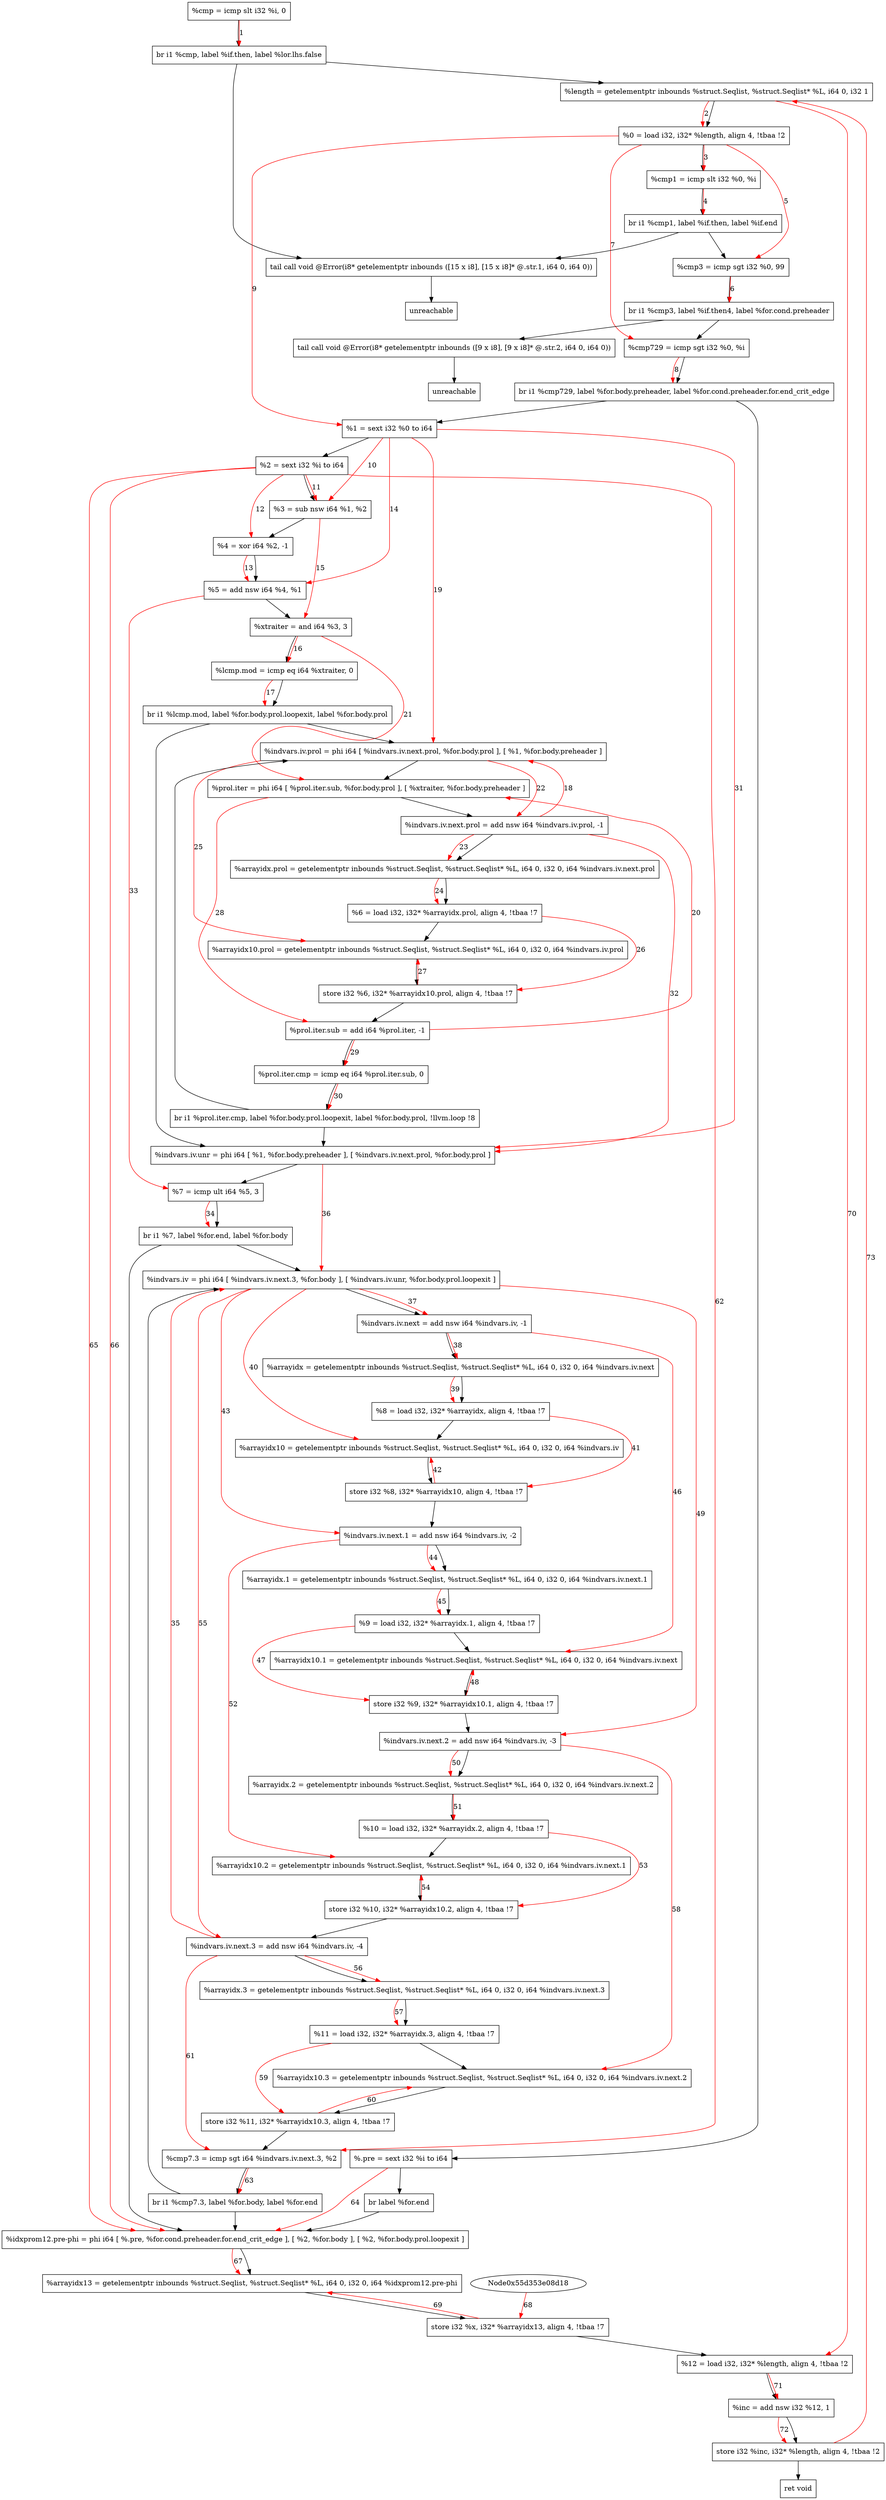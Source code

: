 digraph "CDFG for'InsertList' function" {
	Node0x55d353e08f10[shape=record, label="  %cmp = icmp slt i32 %i, 0"]
	Node0x55d353d9e348[shape=record, label="  br i1 %cmp, label %if.then, label %lor.lhs.false"]
	Node0x55d353e090a8[shape=record, label="  %length = getelementptr inbounds %struct.Seqlist, %struct.Seqlist* %L, i64 0, i32 1"]
	Node0x55d353e07ce8[shape=record, label="  %0 = load i32, i32* %length, align 4, !tbaa !2"]
	Node0x55d353e0a020[shape=record, label="  %cmp1 = icmp slt i32 %0, %i"]
	Node0x55d353d9e588[shape=record, label="  br i1 %cmp1, label %if.then, label %if.end"]
	Node0x55d353e0a220[shape=record, label="  tail call void @Error(i8* getelementptr inbounds ([15 x i8], [15 x i8]* @.str.1, i64 0, i64 0))"]
	Node0x55d353e0a2c0[shape=record, label="  unreachable"]
	Node0x55d353e0a360[shape=record, label="  %cmp3 = icmp sgt i32 %0, 99"]
	Node0x55d353e0a6d8[shape=record, label="  br i1 %cmp3, label %if.then4, label %for.cond.preheader"]
	Node0x55d353e0a780[shape=record, label="  %cmp729 = icmp sgt i32 %0, %i"]
	Node0x55d353e0a9c8[shape=record, label="  br i1 %cmp729, label %for.body.preheader, label %for.cond.preheader.for.end_crit_edge"]
	Node0x55d353e0a908[shape=record, label="  %.pre = sext i32 %i to i64"]
	Node0x55d353e0ab18[shape=record, label="  br label %for.end"]
	Node0x55d353e087f8[shape=record, label="  %1 = sext i32 %0 to i64"]
	Node0x55d353e0ab78[shape=record, label="  %2 = sext i32 %i to i64"]
	Node0x55d353e0abf0[shape=record, label="  %3 = sub nsw i64 %1, %2"]
	Node0x55d353e0ac60[shape=record, label="  %4 = xor i64 %2, -1"]
	Node0x55d353e0ad20[shape=record, label="  %5 = add nsw i64 %4, %1"]
	Node0x55d353e0ad90[shape=record, label="  %xtraiter = and i64 %3, 3"]
	Node0x55d353e0ae30[shape=record, label="  %lcmp.mod = icmp eq i64 %xtraiter, 0"]
	Node0x55d353e0b0a8[shape=record, label="  br i1 %lcmp.mod, label %for.body.prol.loopexit, label %for.body.prol"]
	Node0x55d353e0b188[shape=record, label="  %indvars.iv.prol = phi i64 [ %indvars.iv.next.prol, %for.body.prol ], [ %1, %for.body.preheader ]"]
	Node0x55d353e0b318[shape=record, label="  %prol.iter = phi i64 [ %prol.iter.sub, %for.body.prol ], [ %xtraiter, %for.body.preheader ]"]
	Node0x55d353e0b410[shape=record, label="  %indvars.iv.next.prol = add nsw i64 %indvars.iv.prol, -1"]
	Node0x55d353e0b7d0[shape=record, label="  %arrayidx.prol = getelementptr inbounds %struct.Seqlist, %struct.Seqlist* %L, i64 0, i32 0, i64 %indvars.iv.next.prol"]
	Node0x55d353e0b018[shape=record, label="  %6 = load i32, i32* %arrayidx.prol, align 4, !tbaa !7"]
	Node0x55d353e0b990[shape=record, label="  %arrayidx10.prol = getelementptr inbounds %struct.Seqlist, %struct.Seqlist* %L, i64 0, i32 0, i64 %indvars.iv.prol"]
	Node0x55d353e0ba40[shape=record, label="  store i32 %6, i32* %arrayidx10.prol, align 4, !tbaa !7"]
	Node0x55d353e0c0d0[shape=record, label="  %prol.iter.sub = add i64 %prol.iter, -1"]
	Node0x55d353e0c140[shape=record, label="  %prol.iter.cmp = icmp eq i64 %prol.iter.sub, 0"]
	Node0x55d353e0c1f8[shape=record, label="  br i1 %prol.iter.cmp, label %for.body.prol.loopexit, label %for.body.prol, !llvm.loop !8"]
	Node0x55d353e0c378[shape=record, label="  %indvars.iv.unr = phi i64 [ %1, %for.body.preheader ], [ %indvars.iv.next.prol, %for.body.prol ]"]
	Node0x55d353e0c440[shape=record, label="  %7 = icmp ult i64 %5, 3"]
	Node0x55d353e0c518[shape=record, label="  br i1 %7, label %for.end, label %for.body"]
	Node0x55d353e0c610[shape=record, label="  tail call void @Error(i8* getelementptr inbounds ([9 x i8], [9 x i8]* @.str.2, i64 0, i64 0))"]
	Node0x55d353e0c6b0[shape=record, label="  unreachable"]
	Node0x55d353e0c788[shape=record, label="  %indvars.iv = phi i64 [ %indvars.iv.next.3, %for.body ], [ %indvars.iv.unr, %for.body.prol.loopexit ]"]
	Node0x55d353e0c850[shape=record, label="  %indvars.iv.next = add nsw i64 %indvars.iv, -1"]
	Node0x55d353e0c920[shape=record, label="  %arrayidx = getelementptr inbounds %struct.Seqlist, %struct.Seqlist* %L, i64 0, i32 0, i64 %indvars.iv.next"]
	Node0x55d353e0a108[shape=record, label="  %8 = load i32, i32* %arrayidx, align 4, !tbaa !7"]
	Node0x55d353e0ca60[shape=record, label="  %arrayidx10 = getelementptr inbounds %struct.Seqlist, %struct.Seqlist* %L, i64 0, i32 0, i64 %indvars.iv"]
	Node0x55d353e0d320[shape=record, label="  store i32 %8, i32* %arrayidx10, align 4, !tbaa !7"]
	Node0x55d353e0d400[shape=record, label="  %indvars.iv.next.1 = add nsw i64 %indvars.iv, -2"]
	Node0x55d353e0d530[shape=record, label="  %arrayidx.1 = getelementptr inbounds %struct.Seqlist, %struct.Seqlist* %L, i64 0, i32 0, i64 %indvars.iv.next.1"]
	Node0x55d353e0b268[shape=record, label="  %9 = load i32, i32* %arrayidx.1, align 4, !tbaa !7"]
	Node0x55d353e0d5e0[shape=record, label="  %arrayidx10.1 = getelementptr inbounds %struct.Seqlist, %struct.Seqlist* %L, i64 0, i32 0, i64 %indvars.iv.next"]
	Node0x55d353e0d660[shape=record, label="  store i32 %9, i32* %arrayidx10.1, align 4, !tbaa !7"]
	Node0x55d353e0d710[shape=record, label="  %indvars.iv.next.2 = add nsw i64 %indvars.iv, -3"]
	Node0x55d353e0d840[shape=record, label="  %arrayidx.2 = getelementptr inbounds %struct.Seqlist, %struct.Seqlist* %L, i64 0, i32 0, i64 %indvars.iv.next.2"]
	Node0x55d353e0d8a8[shape=record, label="  %10 = load i32, i32* %arrayidx.2, align 4, !tbaa !7"]
	Node0x55d353e0d980[shape=record, label="  %arrayidx10.2 = getelementptr inbounds %struct.Seqlist, %struct.Seqlist* %L, i64 0, i32 0, i64 %indvars.iv.next.1"]
	Node0x55d353e0da00[shape=record, label="  store i32 %10, i32* %arrayidx10.2, align 4, !tbaa !7"]
	Node0x55d353e0da80[shape=record, label="  %indvars.iv.next.3 = add nsw i64 %indvars.iv, -4"]
	Node0x55d353e0db50[shape=record, label="  %arrayidx.3 = getelementptr inbounds %struct.Seqlist, %struct.Seqlist* %L, i64 0, i32 0, i64 %indvars.iv.next.3"]
	Node0x55d353e0af68[shape=record, label="  %11 = load i32, i32* %arrayidx.3, align 4, !tbaa !7"]
	Node0x55d353e0dc30[shape=record, label="  %arrayidx10.3 = getelementptr inbounds %struct.Seqlist, %struct.Seqlist* %L, i64 0, i32 0, i64 %indvars.iv.next.2"]
	Node0x55d353e0dcb0[shape=record, label="  store i32 %11, i32* %arrayidx10.3, align 4, !tbaa !7"]
	Node0x55d353e0dd60[shape=record, label="  %cmp7.3 = icmp sgt i64 %indvars.iv.next.3, %2"]
	Node0x55d353e0dde8[shape=record, label="  br i1 %cmp7.3, label %for.body, label %for.end"]
	Node0x55d353e0aca8[shape=record, label="  %idxprom12.pre-phi = phi i64 [ %.pre, %for.cond.preheader.for.end_crit_edge ], [ %2, %for.body ], [ %2, %for.body.prol.loopexit ]"]
	Node0x55d353e0df30[shape=record, label="  %arrayidx13 = getelementptr inbounds %struct.Seqlist, %struct.Seqlist* %L, i64 0, i32 0, i64 %idxprom12.pre-phi"]
	Node0x55d353e0dfb0[shape=record, label="  store i32 %x, i32* %arrayidx13, align 4, !tbaa !7"]
	Node0x55d353e0aab8[shape=record, label="  %12 = load i32, i32* %length, align 4, !tbaa !2"]
	Node0x55d353e0e640[shape=record, label="  %inc = add nsw i32 %12, 1"]
	Node0x55d353e0e6d0[shape=record, label="  store i32 %inc, i32* %length, align 4, !tbaa !2"]
	Node0x55d353e0e720[shape=record, label="  ret void"]
	Node0x55d353e08f10 -> Node0x55d353d9e348
	Node0x55d353d9e348 -> Node0x55d353e0a220
	Node0x55d353d9e348 -> Node0x55d353e090a8
	Node0x55d353e090a8 -> Node0x55d353e07ce8
	Node0x55d353e07ce8 -> Node0x55d353e0a020
	Node0x55d353e0a020 -> Node0x55d353d9e588
	Node0x55d353d9e588 -> Node0x55d353e0a220
	Node0x55d353d9e588 -> Node0x55d353e0a360
	Node0x55d353e0a220 -> Node0x55d353e0a2c0
	Node0x55d353e0a360 -> Node0x55d353e0a6d8
	Node0x55d353e0a6d8 -> Node0x55d353e0c610
	Node0x55d353e0a6d8 -> Node0x55d353e0a780
	Node0x55d353e0a780 -> Node0x55d353e0a9c8
	Node0x55d353e0a9c8 -> Node0x55d353e087f8
	Node0x55d353e0a9c8 -> Node0x55d353e0a908
	Node0x55d353e0a908 -> Node0x55d353e0ab18
	Node0x55d353e0ab18 -> Node0x55d353e0aca8
	Node0x55d353e087f8 -> Node0x55d353e0ab78
	Node0x55d353e0ab78 -> Node0x55d353e0abf0
	Node0x55d353e0abf0 -> Node0x55d353e0ac60
	Node0x55d353e0ac60 -> Node0x55d353e0ad20
	Node0x55d353e0ad20 -> Node0x55d353e0ad90
	Node0x55d353e0ad90 -> Node0x55d353e0ae30
	Node0x55d353e0ae30 -> Node0x55d353e0b0a8
	Node0x55d353e0b0a8 -> Node0x55d353e0c378
	Node0x55d353e0b0a8 -> Node0x55d353e0b188
	Node0x55d353e0b188 -> Node0x55d353e0b318
	Node0x55d353e0b318 -> Node0x55d353e0b410
	Node0x55d353e0b410 -> Node0x55d353e0b7d0
	Node0x55d353e0b7d0 -> Node0x55d353e0b018
	Node0x55d353e0b018 -> Node0x55d353e0b990
	Node0x55d353e0b990 -> Node0x55d353e0ba40
	Node0x55d353e0ba40 -> Node0x55d353e0c0d0
	Node0x55d353e0c0d0 -> Node0x55d353e0c140
	Node0x55d353e0c140 -> Node0x55d353e0c1f8
	Node0x55d353e0c1f8 -> Node0x55d353e0c378
	Node0x55d353e0c1f8 -> Node0x55d353e0b188
	Node0x55d353e0c378 -> Node0x55d353e0c440
	Node0x55d353e0c440 -> Node0x55d353e0c518
	Node0x55d353e0c518 -> Node0x55d353e0aca8
	Node0x55d353e0c518 -> Node0x55d353e0c788
	Node0x55d353e0c610 -> Node0x55d353e0c6b0
	Node0x55d353e0c788 -> Node0x55d353e0c850
	Node0x55d353e0c850 -> Node0x55d353e0c920
	Node0x55d353e0c920 -> Node0x55d353e0a108
	Node0x55d353e0a108 -> Node0x55d353e0ca60
	Node0x55d353e0ca60 -> Node0x55d353e0d320
	Node0x55d353e0d320 -> Node0x55d353e0d400
	Node0x55d353e0d400 -> Node0x55d353e0d530
	Node0x55d353e0d530 -> Node0x55d353e0b268
	Node0x55d353e0b268 -> Node0x55d353e0d5e0
	Node0x55d353e0d5e0 -> Node0x55d353e0d660
	Node0x55d353e0d660 -> Node0x55d353e0d710
	Node0x55d353e0d710 -> Node0x55d353e0d840
	Node0x55d353e0d840 -> Node0x55d353e0d8a8
	Node0x55d353e0d8a8 -> Node0x55d353e0d980
	Node0x55d353e0d980 -> Node0x55d353e0da00
	Node0x55d353e0da00 -> Node0x55d353e0da80
	Node0x55d353e0da80 -> Node0x55d353e0db50
	Node0x55d353e0db50 -> Node0x55d353e0af68
	Node0x55d353e0af68 -> Node0x55d353e0dc30
	Node0x55d353e0dc30 -> Node0x55d353e0dcb0
	Node0x55d353e0dcb0 -> Node0x55d353e0dd60
	Node0x55d353e0dd60 -> Node0x55d353e0dde8
	Node0x55d353e0dde8 -> Node0x55d353e0c788
	Node0x55d353e0dde8 -> Node0x55d353e0aca8
	Node0x55d353e0aca8 -> Node0x55d353e0df30
	Node0x55d353e0df30 -> Node0x55d353e0dfb0
	Node0x55d353e0dfb0 -> Node0x55d353e0aab8
	Node0x55d353e0aab8 -> Node0x55d353e0e640
	Node0x55d353e0e640 -> Node0x55d353e0e6d0
	Node0x55d353e0e6d0 -> Node0x55d353e0e720
edge [color=red]
	Node0x55d353e08f10 -> Node0x55d353d9e348[label="1"]
	Node0x55d353e090a8 -> Node0x55d353e07ce8[label="2"]
	Node0x55d353e07ce8 -> Node0x55d353e0a020[label="3"]
	Node0x55d353e0a020 -> Node0x55d353d9e588[label="4"]
	Node0x55d353e07ce8 -> Node0x55d353e0a360[label="5"]
	Node0x55d353e0a360 -> Node0x55d353e0a6d8[label="6"]
	Node0x55d353e07ce8 -> Node0x55d353e0a780[label="7"]
	Node0x55d353e0a780 -> Node0x55d353e0a9c8[label="8"]
	Node0x55d353e07ce8 -> Node0x55d353e087f8[label="9"]
	Node0x55d353e087f8 -> Node0x55d353e0abf0[label="10"]
	Node0x55d353e0ab78 -> Node0x55d353e0abf0[label="11"]
	Node0x55d353e0ab78 -> Node0x55d353e0ac60[label="12"]
	Node0x55d353e0ac60 -> Node0x55d353e0ad20[label="13"]
	Node0x55d353e087f8 -> Node0x55d353e0ad20[label="14"]
	Node0x55d353e0abf0 -> Node0x55d353e0ad90[label="15"]
	Node0x55d353e0ad90 -> Node0x55d353e0ae30[label="16"]
	Node0x55d353e0ae30 -> Node0x55d353e0b0a8[label="17"]
	Node0x55d353e0b410 -> Node0x55d353e0b188[label="18"]
	Node0x55d353e087f8 -> Node0x55d353e0b188[label="19"]
	Node0x55d353e0c0d0 -> Node0x55d353e0b318[label="20"]
	Node0x55d353e0ad90 -> Node0x55d353e0b318[label="21"]
	Node0x55d353e0b188 -> Node0x55d353e0b410[label="22"]
	Node0x55d353e0b410 -> Node0x55d353e0b7d0[label="23"]
	Node0x55d353e0b7d0 -> Node0x55d353e0b018[label="24"]
	Node0x55d353e0b188 -> Node0x55d353e0b990[label="25"]
	Node0x55d353e0b018 -> Node0x55d353e0ba40[label="26"]
	Node0x55d353e0ba40 -> Node0x55d353e0b990[label="27"]
	Node0x55d353e0b318 -> Node0x55d353e0c0d0[label="28"]
	Node0x55d353e0c0d0 -> Node0x55d353e0c140[label="29"]
	Node0x55d353e0c140 -> Node0x55d353e0c1f8[label="30"]
	Node0x55d353e087f8 -> Node0x55d353e0c378[label="31"]
	Node0x55d353e0b410 -> Node0x55d353e0c378[label="32"]
	Node0x55d353e0ad20 -> Node0x55d353e0c440[label="33"]
	Node0x55d353e0c440 -> Node0x55d353e0c518[label="34"]
	Node0x55d353e0da80 -> Node0x55d353e0c788[label="35"]
	Node0x55d353e0c378 -> Node0x55d353e0c788[label="36"]
	Node0x55d353e0c788 -> Node0x55d353e0c850[label="37"]
	Node0x55d353e0c850 -> Node0x55d353e0c920[label="38"]
	Node0x55d353e0c920 -> Node0x55d353e0a108[label="39"]
	Node0x55d353e0c788 -> Node0x55d353e0ca60[label="40"]
	Node0x55d353e0a108 -> Node0x55d353e0d320[label="41"]
	Node0x55d353e0d320 -> Node0x55d353e0ca60[label="42"]
	Node0x55d353e0c788 -> Node0x55d353e0d400[label="43"]
	Node0x55d353e0d400 -> Node0x55d353e0d530[label="44"]
	Node0x55d353e0d530 -> Node0x55d353e0b268[label="45"]
	Node0x55d353e0c850 -> Node0x55d353e0d5e0[label="46"]
	Node0x55d353e0b268 -> Node0x55d353e0d660[label="47"]
	Node0x55d353e0d660 -> Node0x55d353e0d5e0[label="48"]
	Node0x55d353e0c788 -> Node0x55d353e0d710[label="49"]
	Node0x55d353e0d710 -> Node0x55d353e0d840[label="50"]
	Node0x55d353e0d840 -> Node0x55d353e0d8a8[label="51"]
	Node0x55d353e0d400 -> Node0x55d353e0d980[label="52"]
	Node0x55d353e0d8a8 -> Node0x55d353e0da00[label="53"]
	Node0x55d353e0da00 -> Node0x55d353e0d980[label="54"]
	Node0x55d353e0c788 -> Node0x55d353e0da80[label="55"]
	Node0x55d353e0da80 -> Node0x55d353e0db50[label="56"]
	Node0x55d353e0db50 -> Node0x55d353e0af68[label="57"]
	Node0x55d353e0d710 -> Node0x55d353e0dc30[label="58"]
	Node0x55d353e0af68 -> Node0x55d353e0dcb0[label="59"]
	Node0x55d353e0dcb0 -> Node0x55d353e0dc30[label="60"]
	Node0x55d353e0da80 -> Node0x55d353e0dd60[label="61"]
	Node0x55d353e0ab78 -> Node0x55d353e0dd60[label="62"]
	Node0x55d353e0dd60 -> Node0x55d353e0dde8[label="63"]
	Node0x55d353e0a908 -> Node0x55d353e0aca8[label="64"]
	Node0x55d353e0ab78 -> Node0x55d353e0aca8[label="65"]
	Node0x55d353e0ab78 -> Node0x55d353e0aca8[label="66"]
	Node0x55d353e0aca8 -> Node0x55d353e0df30[label="67"]
	Node0x55d353e08d18 -> Node0x55d353e0dfb0[label="68"]
	Node0x55d353e0dfb0 -> Node0x55d353e0df30[label="69"]
	Node0x55d353e090a8 -> Node0x55d353e0aab8[label="70"]
	Node0x55d353e0aab8 -> Node0x55d353e0e640[label="71"]
	Node0x55d353e0e640 -> Node0x55d353e0e6d0[label="72"]
	Node0x55d353e0e6d0 -> Node0x55d353e090a8[label="73"]
}
